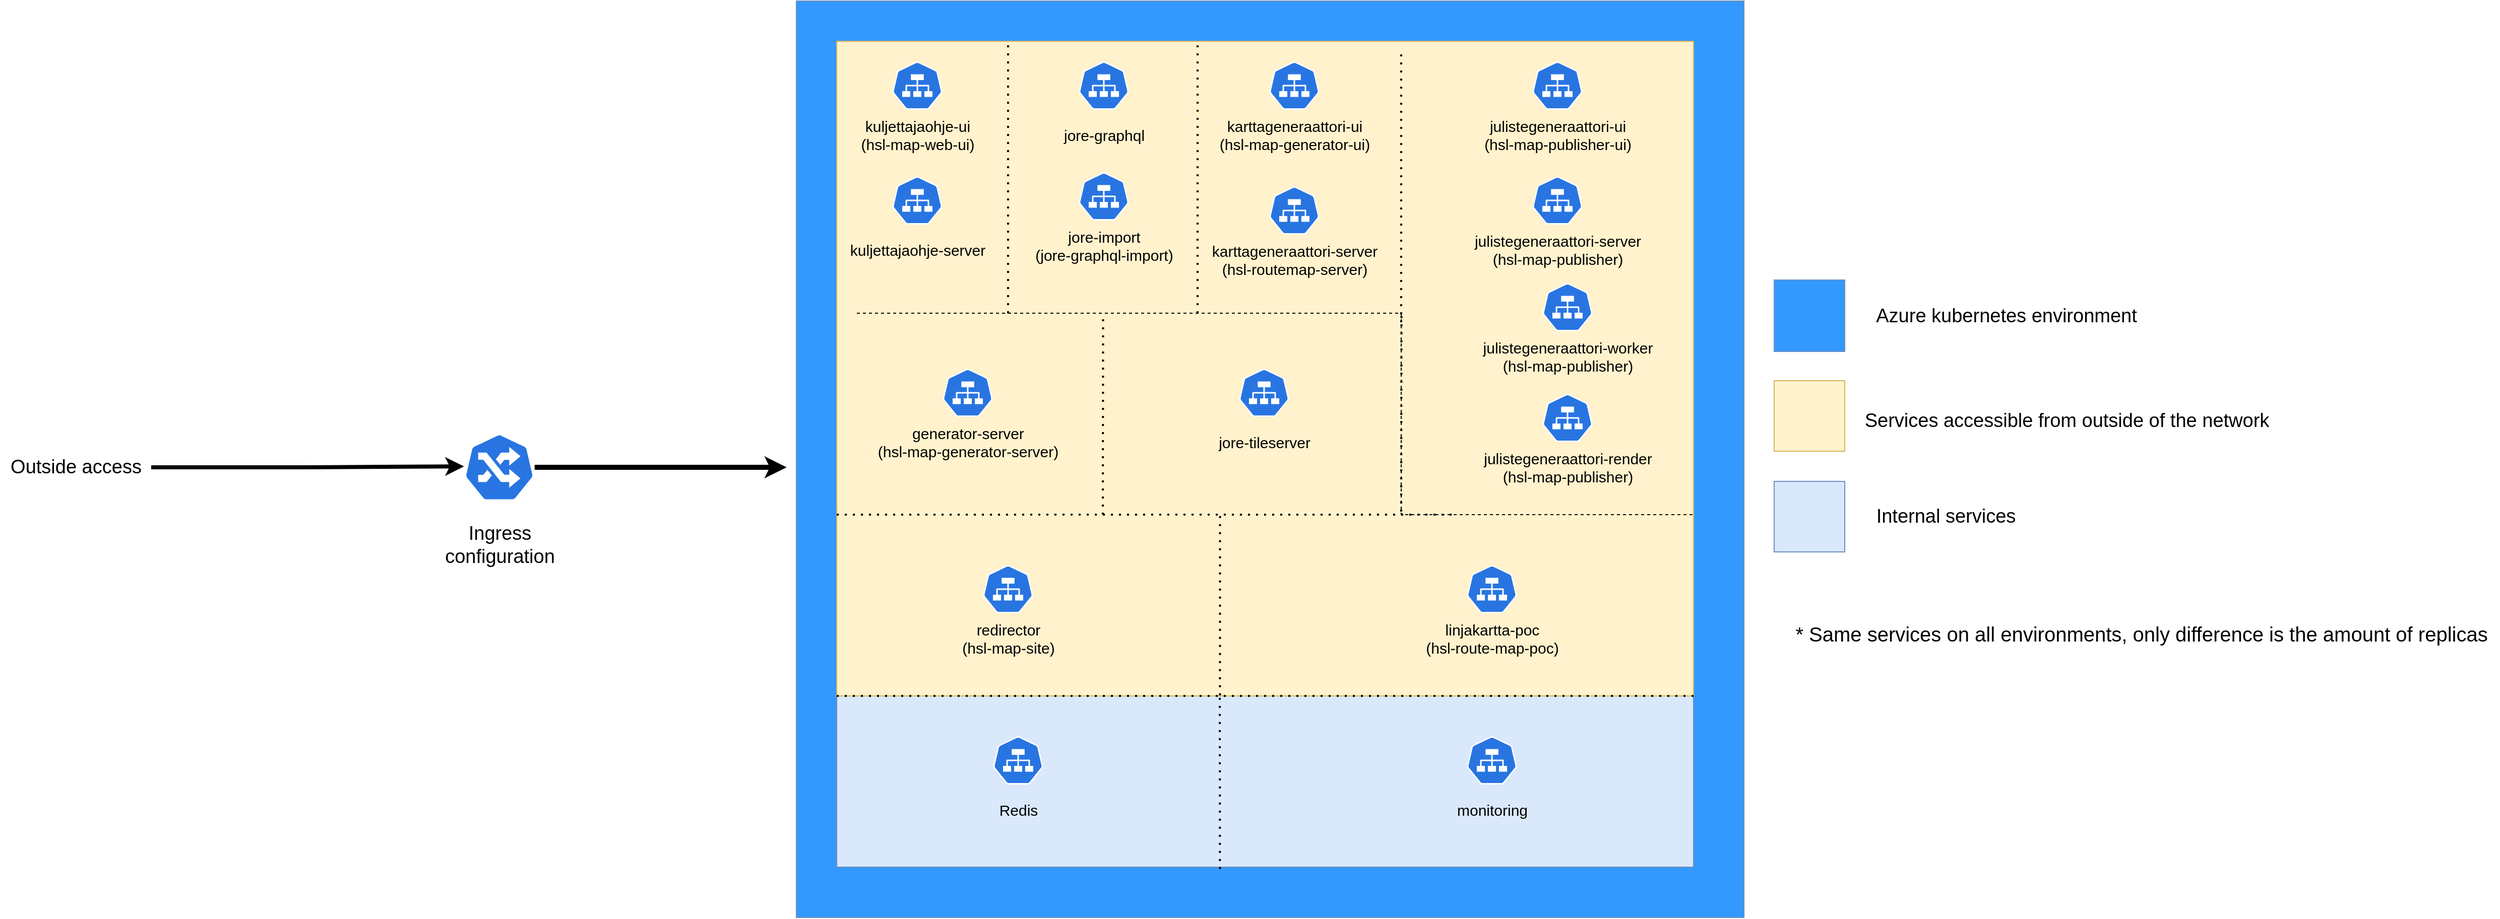 <mxfile version="21.1.7" type="device">
  <diagram id="WI9T0HZ2pTsCkuznbFz-" name="Page-1">
    <mxGraphModel dx="4360" dy="1740" grid="1" gridSize="10" guides="1" tooltips="1" connect="1" arrows="1" fold="1" page="1" pageScale="1" pageWidth="1169" pageHeight="827" math="0" shadow="0">
      <root>
        <mxCell id="0" />
        <mxCell id="1" parent="0" />
        <mxCell id="2QC_VFxN8kF7JUzKWHUz-93" value="" style="whiteSpace=wrap;html=1;perimeterSpacing=6;glass=0;rounded=0;fillColor=#3399FF;strokeColor=#6c8ebf;movable=1;resizable=1;rotatable=1;deletable=1;editable=1;locked=0;connectable=1;" vertex="1" parent="1">
          <mxGeometry x="770" y="230" width="940" height="910" as="geometry" />
        </mxCell>
        <mxCell id="2QC_VFxN8kF7JUzKWHUz-82" value="" style="whiteSpace=wrap;html=1;perimeterSpacing=6;glass=0;rounded=0;fillColor=#dae8fc;strokeColor=#6c8ebf;movable=1;resizable=1;rotatable=1;deletable=1;editable=1;locked=0;connectable=1;" vertex="1" parent="1">
          <mxGeometry x="810" y="270" width="850" height="820" as="geometry" />
        </mxCell>
        <mxCell id="2QC_VFxN8kF7JUzKWHUz-68" value="" style="whiteSpace=wrap;html=1;perimeterSpacing=6;glass=0;rounded=0;fillColor=#fff2cc;strokeColor=#d6b656;movable=1;resizable=1;rotatable=1;deletable=1;editable=1;locked=0;connectable=1;" vertex="1" parent="1">
          <mxGeometry x="810" y="270" width="850" height="650" as="geometry" />
        </mxCell>
        <mxCell id="2QC_VFxN8kF7JUzKWHUz-70" style="edgeStyle=orthogonalEdgeStyle;rounded=0;orthogonalLoop=1;jettySize=auto;html=1;strokeWidth=5;" edge="1" parent="1" source="2QC_VFxN8kF7JUzKWHUz-1">
          <mxGeometry relative="1" as="geometry">
            <mxPoint x="760.35" y="693" as="targetPoint" />
          </mxGeometry>
        </mxCell>
        <mxCell id="2QC_VFxN8kF7JUzKWHUz-1" value="" style="sketch=0;html=1;dashed=0;whitespace=wrap;fillColor=#2875E2;strokeColor=#ffffff;points=[[0.005,0.63,0],[0.1,0.2,0],[0.9,0.2,0],[0.5,0,0],[0.995,0.63,0],[0.72,0.99,0],[0.5,1,0],[0.28,0.99,0]];verticalLabelPosition=bottom;align=center;verticalAlign=top;shape=mxgraph.kubernetes.icon;prIcon=ing" vertex="1" parent="1">
          <mxGeometry x="440.35" y="658" width="70" height="70" as="geometry" />
        </mxCell>
        <mxCell id="2QC_VFxN8kF7JUzKWHUz-3" value="&lt;font style=&quot;&quot;&gt;&lt;font style=&quot;font-size: 19px;&quot;&gt;Ingress configuration&lt;/font&gt;&lt;br&gt;&lt;/font&gt;" style="text;html=1;strokeColor=none;fillColor=none;align=center;verticalAlign=middle;whiteSpace=wrap;rounded=0;" vertex="1" parent="1">
          <mxGeometry x="441.6" y="750" width="67.5" height="40" as="geometry" />
        </mxCell>
        <mxCell id="2QC_VFxN8kF7JUzKWHUz-4" value="" style="sketch=0;html=1;dashed=0;whitespace=wrap;fillColor=#2875E2;strokeColor=#ffffff;points=[[0.005,0.63,0],[0.1,0.2,0],[0.9,0.2,0],[0.5,0,0],[0.995,0.63,0],[0.72,0.99,0],[0.5,1,0],[0.28,0.99,0]];verticalLabelPosition=bottom;align=center;verticalAlign=top;shape=mxgraph.kubernetes.icon;prIcon=svc" vertex="1" parent="1">
          <mxGeometry x="1050" y="400" width="50" height="48" as="geometry" />
        </mxCell>
        <mxCell id="2QC_VFxN8kF7JUzKWHUz-5" value="" style="sketch=0;html=1;dashed=0;whitespace=wrap;fillColor=#2875E2;strokeColor=#ffffff;points=[[0.005,0.63,0],[0.1,0.2,0],[0.9,0.2,0],[0.5,0,0],[0.995,0.63,0],[0.72,0.99,0],[0.5,1,0],[0.28,0.99,0]];verticalLabelPosition=bottom;align=center;verticalAlign=top;shape=mxgraph.kubernetes.icon;prIcon=svc" vertex="1" parent="1">
          <mxGeometry x="1050" y="290" width="50" height="48" as="geometry" />
        </mxCell>
        <mxCell id="2QC_VFxN8kF7JUzKWHUz-6" value="" style="sketch=0;html=1;dashed=0;whitespace=wrap;fillColor=#2875E2;strokeColor=#ffffff;points=[[0.005,0.63,0],[0.1,0.2,0],[0.9,0.2,0],[0.5,0,0],[0.995,0.63,0],[0.72,0.99,0],[0.5,1,0],[0.28,0.99,0]];verticalLabelPosition=bottom;align=center;verticalAlign=top;shape=mxgraph.kubernetes.icon;prIcon=svc" vertex="1" parent="1">
          <mxGeometry x="915" y="595" width="50" height="48" as="geometry" />
        </mxCell>
        <mxCell id="2QC_VFxN8kF7JUzKWHUz-7" value="" style="sketch=0;html=1;dashed=0;whitespace=wrap;fillColor=#2875E2;strokeColor=#ffffff;points=[[0.005,0.63,0],[0.1,0.2,0],[0.9,0.2,0],[0.5,0,0],[0.995,0.63,0],[0.72,0.99,0],[0.5,1,0],[0.28,0.99,0]];verticalLabelPosition=bottom;align=center;verticalAlign=top;shape=mxgraph.kubernetes.icon;prIcon=svc" vertex="1" parent="1">
          <mxGeometry x="1435" y="790" width="50" height="48" as="geometry" />
        </mxCell>
        <mxCell id="2QC_VFxN8kF7JUzKWHUz-9" value="&lt;font style=&quot;font-size: 15px;&quot;&gt;jore-import&lt;br&gt;(jore-graphql-import)&lt;br&gt;&lt;/font&gt;" style="text;html=1;align=center;verticalAlign=middle;resizable=0;points=[];autosize=1;strokeColor=none;fillColor=none;" vertex="1" parent="1">
          <mxGeometry x="995" y="448" width="160" height="50" as="geometry" />
        </mxCell>
        <mxCell id="2QC_VFxN8kF7JUzKWHUz-10" value="&lt;font style=&quot;font-size: 15px;&quot;&gt;jore-graphql&lt;/font&gt;" style="text;html=1;align=center;verticalAlign=middle;resizable=0;points=[];autosize=1;strokeColor=none;fillColor=none;" vertex="1" parent="1">
          <mxGeometry x="1025" y="348" width="100" height="30" as="geometry" />
        </mxCell>
        <mxCell id="2QC_VFxN8kF7JUzKWHUz-11" value="&lt;font style=&quot;font-size: 15px;&quot;&gt;generator-server&lt;br&gt;(hsl-map-generator-server)&lt;br&gt;&lt;/font&gt;" style="text;html=1;align=center;verticalAlign=middle;resizable=0;points=[];autosize=1;strokeColor=none;fillColor=none;" vertex="1" parent="1">
          <mxGeometry x="840" y="643" width="200" height="50" as="geometry" />
        </mxCell>
        <mxCell id="2QC_VFxN8kF7JUzKWHUz-12" value="&lt;font style=&quot;font-size: 15px;&quot;&gt;linjakartta-poc&lt;br&gt;(hsl-route-map-poc)&lt;br&gt;&lt;/font&gt;" style="text;html=1;align=center;verticalAlign=middle;resizable=0;points=[];autosize=1;strokeColor=none;fillColor=none;" vertex="1" parent="1">
          <mxGeometry x="1380" y="838" width="160" height="50" as="geometry" />
        </mxCell>
        <mxCell id="2QC_VFxN8kF7JUzKWHUz-13" value="" style="sketch=0;html=1;dashed=0;whitespace=wrap;fillColor=#2875E2;strokeColor=#ffffff;points=[[0.005,0.63,0],[0.1,0.2,0],[0.9,0.2,0],[0.5,0,0],[0.995,0.63,0],[0.72,0.99,0],[0.5,1,0],[0.28,0.99,0]];verticalLabelPosition=bottom;align=center;verticalAlign=top;shape=mxgraph.kubernetes.icon;prIcon=svc" vertex="1" parent="1">
          <mxGeometry x="865" y="290" width="50" height="48" as="geometry" />
        </mxCell>
        <mxCell id="2QC_VFxN8kF7JUzKWHUz-14" value="&lt;font style=&quot;font-size: 15px;&quot;&gt;kuljettajaohje-ui&lt;br&gt;(hsl-map-web-ui)&lt;br&gt;&lt;/font&gt;" style="text;html=1;align=center;verticalAlign=middle;resizable=0;points=[];autosize=1;strokeColor=none;fillColor=none;" vertex="1" parent="1">
          <mxGeometry x="820" y="338" width="140" height="50" as="geometry" />
        </mxCell>
        <mxCell id="2QC_VFxN8kF7JUzKWHUz-15" value="" style="sketch=0;html=1;dashed=0;whitespace=wrap;fillColor=#2875E2;strokeColor=#ffffff;points=[[0.005,0.63,0],[0.1,0.2,0],[0.9,0.2,0],[0.5,0,0],[0.995,0.63,0],[0.72,0.99,0],[0.5,1,0],[0.28,0.99,0]];verticalLabelPosition=bottom;align=center;verticalAlign=top;shape=mxgraph.kubernetes.icon;prIcon=svc" vertex="1" parent="1">
          <mxGeometry x="865" y="404" width="50" height="48" as="geometry" />
        </mxCell>
        <mxCell id="2QC_VFxN8kF7JUzKWHUz-16" value="&lt;font style=&quot;font-size: 15px;&quot;&gt;kuljettajaohje-server&lt;br&gt;&lt;/font&gt;" style="text;html=1;align=center;verticalAlign=middle;resizable=0;points=[];autosize=1;strokeColor=none;fillColor=none;" vertex="1" parent="1">
          <mxGeometry x="810" y="462" width="160" height="30" as="geometry" />
        </mxCell>
        <mxCell id="2QC_VFxN8kF7JUzKWHUz-17" value="" style="sketch=0;html=1;dashed=0;whitespace=wrap;fillColor=#2875E2;strokeColor=#ffffff;points=[[0.005,0.63,0],[0.1,0.2,0],[0.9,0.2,0],[0.5,0,0],[0.995,0.63,0],[0.72,0.99,0],[0.5,1,0],[0.28,0.99,0]];verticalLabelPosition=bottom;align=center;verticalAlign=top;shape=mxgraph.kubernetes.icon;prIcon=svc" vertex="1" parent="1">
          <mxGeometry x="1239" y="290" width="50" height="48" as="geometry" />
        </mxCell>
        <mxCell id="2QC_VFxN8kF7JUzKWHUz-18" value="&lt;font style=&quot;font-size: 15px;&quot;&gt;karttageneraattori-ui&lt;br&gt;(hsl-map-generator-ui)&lt;br&gt;&lt;/font&gt;" style="text;html=1;align=center;verticalAlign=middle;resizable=0;points=[];autosize=1;strokeColor=none;fillColor=none;" vertex="1" parent="1">
          <mxGeometry x="1179" y="338" width="170" height="50" as="geometry" />
        </mxCell>
        <mxCell id="2QC_VFxN8kF7JUzKWHUz-21" value="" style="sketch=0;html=1;dashed=0;whitespace=wrap;fillColor=#2875E2;strokeColor=#ffffff;points=[[0.005,0.63,0],[0.1,0.2,0],[0.9,0.2,0],[0.5,0,0],[0.995,0.63,0],[0.72,0.99,0],[0.5,1,0],[0.28,0.99,0]];verticalLabelPosition=bottom;align=center;verticalAlign=top;shape=mxgraph.kubernetes.icon;prIcon=svc" vertex="1" parent="1">
          <mxGeometry x="1239" y="414" width="50" height="48" as="geometry" />
        </mxCell>
        <mxCell id="2QC_VFxN8kF7JUzKWHUz-22" value="&lt;font style=&quot;font-size: 15px;&quot;&gt;karttageneraattori-server&lt;br&gt;(hsl-routemap-server)&lt;br&gt;&lt;/font&gt;" style="text;html=1;align=center;verticalAlign=middle;resizable=0;points=[];autosize=1;strokeColor=none;fillColor=none;" vertex="1" parent="1">
          <mxGeometry x="1169" y="462" width="190" height="50" as="geometry" />
        </mxCell>
        <mxCell id="2QC_VFxN8kF7JUzKWHUz-23" value="" style="sketch=0;html=1;dashed=0;whitespace=wrap;fillColor=#2875E2;strokeColor=#ffffff;points=[[0.005,0.63,0],[0.1,0.2,0],[0.9,0.2,0],[0.5,0,0],[0.995,0.63,0],[0.72,0.99,0],[0.5,1,0],[0.28,0.99,0]];verticalLabelPosition=bottom;align=center;verticalAlign=top;shape=mxgraph.kubernetes.icon;prIcon=svc" vertex="1" parent="1">
          <mxGeometry x="1500" y="290" width="50" height="48" as="geometry" />
        </mxCell>
        <mxCell id="2QC_VFxN8kF7JUzKWHUz-24" value="&lt;font style=&quot;font-size: 15px;&quot;&gt;julistegeneraattori-ui&lt;br&gt;(hsl-map-publisher-ui)&lt;br&gt;&lt;/font&gt;" style="text;html=1;align=center;verticalAlign=middle;resizable=0;points=[];autosize=1;strokeColor=none;fillColor=none;" vertex="1" parent="1">
          <mxGeometry x="1440" y="338" width="170" height="50" as="geometry" />
        </mxCell>
        <mxCell id="2QC_VFxN8kF7JUzKWHUz-27" value="" style="sketch=0;html=1;dashed=0;whitespace=wrap;fillColor=#2875E2;strokeColor=#ffffff;points=[[0.005,0.63,0],[0.1,0.2,0],[0.9,0.2,0],[0.5,0,0],[0.995,0.63,0],[0.72,0.99,0],[0.5,1,0],[0.28,0.99,0]];verticalLabelPosition=bottom;align=center;verticalAlign=top;shape=mxgraph.kubernetes.icon;prIcon=svc" vertex="1" parent="1">
          <mxGeometry x="1500" y="404" width="50" height="48" as="geometry" />
        </mxCell>
        <mxCell id="2QC_VFxN8kF7JUzKWHUz-28" value="&lt;font style=&quot;font-size: 15px;&quot;&gt;julistegeneraattori-server&lt;br&gt;(hsl-map-publisher)&lt;br&gt;&lt;/font&gt;" style="text;html=1;align=center;verticalAlign=middle;resizable=0;points=[];autosize=1;strokeColor=none;fillColor=none;" vertex="1" parent="1">
          <mxGeometry x="1430" y="452" width="190" height="50" as="geometry" />
        </mxCell>
        <mxCell id="2QC_VFxN8kF7JUzKWHUz-29" value="" style="sketch=0;html=1;dashed=0;whitespace=wrap;fillColor=#2875E2;strokeColor=#ffffff;points=[[0.005,0.63,0],[0.1,0.2,0],[0.9,0.2,0],[0.5,0,0],[0.995,0.63,0],[0.72,0.99,0],[0.5,1,0],[0.28,0.99,0]];verticalLabelPosition=bottom;align=center;verticalAlign=top;shape=mxgraph.kubernetes.icon;prIcon=svc" vertex="1" parent="1">
          <mxGeometry x="1510" y="510" width="50" height="48" as="geometry" />
        </mxCell>
        <mxCell id="2QC_VFxN8kF7JUzKWHUz-30" value="&lt;font style=&quot;font-size: 15px;&quot;&gt;julistegeneraattori-worker&lt;br&gt;(hsl-map-publisher)&lt;br&gt;&lt;/font&gt;" style="text;html=1;align=center;verticalAlign=middle;resizable=0;points=[];autosize=1;strokeColor=none;fillColor=none;" vertex="1" parent="1">
          <mxGeometry x="1440" y="558" width="190" height="50" as="geometry" />
        </mxCell>
        <mxCell id="2QC_VFxN8kF7JUzKWHUz-31" value="" style="sketch=0;html=1;dashed=0;whitespace=wrap;fillColor=#2875E2;strokeColor=#ffffff;points=[[0.005,0.63,0],[0.1,0.2,0],[0.9,0.2,0],[0.5,0,0],[0.995,0.63,0],[0.72,0.99,0],[0.5,1,0],[0.28,0.99,0]];verticalLabelPosition=bottom;align=center;verticalAlign=top;shape=mxgraph.kubernetes.icon;prIcon=svc" vertex="1" parent="1">
          <mxGeometry x="1510" y="620" width="50" height="48" as="geometry" />
        </mxCell>
        <mxCell id="2QC_VFxN8kF7JUzKWHUz-32" value="&lt;font style=&quot;font-size: 15px;&quot;&gt;julistegeneraattori-render&lt;br&gt;(hsl-map-publisher)&lt;br&gt;&lt;/font&gt;" style="text;html=1;align=center;verticalAlign=middle;resizable=0;points=[];autosize=1;strokeColor=none;fillColor=none;" vertex="1" parent="1">
          <mxGeometry x="1440" y="668" width="190" height="50" as="geometry" />
        </mxCell>
        <mxCell id="2QC_VFxN8kF7JUzKWHUz-34" value="" style="sketch=0;html=1;dashed=0;whitespace=wrap;fillColor=#2875E2;strokeColor=#ffffff;points=[[0.005,0.63,0],[0.1,0.2,0],[0.9,0.2,0],[0.5,0,0],[0.995,0.63,0],[0.72,0.99,0],[0.5,1,0],[0.28,0.99,0]];verticalLabelPosition=bottom;align=center;verticalAlign=top;shape=mxgraph.kubernetes.icon;prIcon=svc" vertex="1" parent="1">
          <mxGeometry x="1209" y="595" width="50" height="48" as="geometry" />
        </mxCell>
        <mxCell id="2QC_VFxN8kF7JUzKWHUz-35" value="&lt;font style=&quot;font-size: 15px;&quot;&gt;jore-tileserver&lt;br&gt;&lt;/font&gt;" style="text;html=1;align=center;verticalAlign=middle;resizable=0;points=[];autosize=1;strokeColor=none;fillColor=none;" vertex="1" parent="1">
          <mxGeometry x="1179" y="653" width="110" height="30" as="geometry" />
        </mxCell>
        <mxCell id="2QC_VFxN8kF7JUzKWHUz-69" style="edgeStyle=orthogonalEdgeStyle;rounded=0;orthogonalLoop=1;jettySize=auto;html=1;entryX=0.005;entryY=0.63;entryDx=0;entryDy=0;entryPerimeter=0;strokeWidth=4;" edge="1" parent="1" source="2QC_VFxN8kF7JUzKWHUz-38">
          <mxGeometry relative="1" as="geometry">
            <mxPoint x="440.35" y="692.1" as="targetPoint" />
          </mxGeometry>
        </mxCell>
        <mxCell id="2QC_VFxN8kF7JUzKWHUz-38" value="&lt;font style=&quot;font-size: 19px;&quot;&gt;Outside access&lt;/font&gt;" style="text;html=1;align=center;verticalAlign=middle;resizable=0;points=[];autosize=1;strokeColor=none;fillColor=none;strokeWidth=3;" vertex="1" parent="1">
          <mxGeometry x="-20" y="673" width="150" height="40" as="geometry" />
        </mxCell>
        <mxCell id="2QC_VFxN8kF7JUzKWHUz-64" value="" style="sketch=0;html=1;dashed=0;whitespace=wrap;fillColor=#2875E2;strokeColor=#ffffff;points=[[0.005,0.63,0],[0.1,0.2,0],[0.9,0.2,0],[0.5,0,0],[0.995,0.63,0],[0.72,0.99,0],[0.5,1,0],[0.28,0.99,0]];verticalLabelPosition=bottom;align=center;verticalAlign=top;shape=mxgraph.kubernetes.icon;prIcon=svc" vertex="1" parent="1">
          <mxGeometry x="955" y="790" width="50" height="48" as="geometry" />
        </mxCell>
        <mxCell id="2QC_VFxN8kF7JUzKWHUz-65" value="&lt;font style=&quot;font-size: 15px;&quot;&gt;redirector&lt;br&gt;(hsl-map-site)&lt;br&gt;&lt;/font&gt;" style="text;html=1;align=center;verticalAlign=middle;resizable=0;points=[];autosize=1;strokeColor=none;fillColor=none;" vertex="1" parent="1">
          <mxGeometry x="920" y="838" width="120" height="50" as="geometry" />
        </mxCell>
        <mxCell id="2QC_VFxN8kF7JUzKWHUz-72" value="" style="endArrow=none;dashed=1;html=1;rounded=0;" edge="1" parent="1">
          <mxGeometry width="50" height="50" relative="1" as="geometry">
            <mxPoint x="830" y="540" as="sourcePoint" />
            <mxPoint x="1660" y="740" as="targetPoint" />
            <Array as="points">
              <mxPoint x="940" y="540" />
              <mxPoint x="1370" y="540" />
              <mxPoint x="1370" y="640" />
              <mxPoint x="1370" y="740" />
            </Array>
          </mxGeometry>
        </mxCell>
        <mxCell id="2QC_VFxN8kF7JUzKWHUz-73" value="" style="endArrow=none;dashed=1;html=1;dashPattern=1 3;strokeWidth=2;rounded=0;" edge="1" parent="1">
          <mxGeometry width="50" height="50" relative="1" as="geometry">
            <mxPoint x="980" y="540" as="sourcePoint" />
            <mxPoint x="980" y="270" as="targetPoint" />
          </mxGeometry>
        </mxCell>
        <mxCell id="2QC_VFxN8kF7JUzKWHUz-74" value="" style="endArrow=none;dashed=1;html=1;dashPattern=1 3;strokeWidth=2;rounded=0;" edge="1" parent="1">
          <mxGeometry width="50" height="50" relative="1" as="geometry">
            <mxPoint x="1168" y="540" as="sourcePoint" />
            <mxPoint x="1168" y="270" as="targetPoint" />
          </mxGeometry>
        </mxCell>
        <mxCell id="2QC_VFxN8kF7JUzKWHUz-75" value="" style="endArrow=none;dashed=1;html=1;dashPattern=1 3;strokeWidth=2;rounded=0;" edge="1" parent="1">
          <mxGeometry width="50" height="50" relative="1" as="geometry">
            <mxPoint x="1370" y="549" as="sourcePoint" />
            <mxPoint x="1370" y="279" as="targetPoint" />
          </mxGeometry>
        </mxCell>
        <mxCell id="2QC_VFxN8kF7JUzKWHUz-76" value="" style="endArrow=none;dashed=1;html=1;dashPattern=1 3;strokeWidth=2;rounded=0;" edge="1" parent="1">
          <mxGeometry width="50" height="50" relative="1" as="geometry">
            <mxPoint x="1074" y="740" as="sourcePoint" />
            <mxPoint x="1074.29" y="546" as="targetPoint" />
          </mxGeometry>
        </mxCell>
        <mxCell id="2QC_VFxN8kF7JUzKWHUz-78" value="" style="endArrow=none;dashed=1;html=1;dashPattern=1 3;strokeWidth=2;rounded=0;" edge="1" parent="1">
          <mxGeometry width="50" height="50" relative="1" as="geometry">
            <mxPoint x="1370" y="737" as="sourcePoint" />
            <mxPoint x="1370.29" y="543" as="targetPoint" />
          </mxGeometry>
        </mxCell>
        <mxCell id="2QC_VFxN8kF7JUzKWHUz-79" value="" style="endArrow=none;dashed=1;html=1;dashPattern=1 3;strokeWidth=2;rounded=0;" edge="1" parent="1">
          <mxGeometry width="50" height="50" relative="1" as="geometry">
            <mxPoint x="810" y="740" as="sourcePoint" />
            <mxPoint x="1420" y="740" as="targetPoint" />
          </mxGeometry>
        </mxCell>
        <mxCell id="2QC_VFxN8kF7JUzKWHUz-80" value="" style="endArrow=none;dashed=1;html=1;dashPattern=1 3;strokeWidth=2;rounded=0;exitX=0.448;exitY=0.99;exitDx=0;exitDy=0;exitPerimeter=0;" edge="1" parent="1" source="2QC_VFxN8kF7JUzKWHUz-68">
          <mxGeometry width="50" height="50" relative="1" as="geometry">
            <mxPoint x="1190" y="910" as="sourcePoint" />
            <mxPoint x="1190.29" y="737" as="targetPoint" />
          </mxGeometry>
        </mxCell>
        <mxCell id="2QC_VFxN8kF7JUzKWHUz-83" value="" style="whiteSpace=wrap;html=1;perimeterSpacing=6;glass=0;rounded=0;fillColor=#fff2cc;strokeColor=#d6b656;movable=1;resizable=1;rotatable=1;deletable=1;editable=1;locked=0;connectable=1;" vertex="1" parent="1">
          <mxGeometry x="1740" y="607" width="70" height="70" as="geometry" />
        </mxCell>
        <mxCell id="2QC_VFxN8kF7JUzKWHUz-84" value="" style="whiteSpace=wrap;html=1;perimeterSpacing=6;glass=0;rounded=0;fillColor=#dae8fc;strokeColor=#6c8ebf;movable=1;resizable=1;rotatable=1;deletable=1;editable=1;locked=0;connectable=1;" vertex="1" parent="1">
          <mxGeometry x="1740" y="707" width="70" height="70" as="geometry" />
        </mxCell>
        <mxCell id="2QC_VFxN8kF7JUzKWHUz-85" value="&lt;font style=&quot;font-size: 19px;&quot;&gt;Services accessible from outside of the network&lt;/font&gt;" style="text;html=1;align=center;verticalAlign=middle;resizable=0;points=[];autosize=1;strokeColor=none;fillColor=none;" vertex="1" parent="1">
          <mxGeometry x="1820" y="627" width="420" height="40" as="geometry" />
        </mxCell>
        <mxCell id="2QC_VFxN8kF7JUzKWHUz-86" value="&lt;font style=&quot;font-size: 19px;&quot;&gt;Internal services&lt;/font&gt;" style="text;html=1;align=center;verticalAlign=middle;resizable=0;points=[];autosize=1;strokeColor=none;fillColor=none;" vertex="1" parent="1">
          <mxGeometry x="1830" y="722" width="160" height="40" as="geometry" />
        </mxCell>
        <mxCell id="2QC_VFxN8kF7JUzKWHUz-87" value="" style="sketch=0;html=1;dashed=0;whitespace=wrap;fillColor=#2875E2;strokeColor=#ffffff;points=[[0.005,0.63,0],[0.1,0.2,0],[0.9,0.2,0],[0.5,0,0],[0.995,0.63,0],[0.72,0.99,0],[0.5,1,0],[0.28,0.99,0]];verticalLabelPosition=bottom;align=center;verticalAlign=top;shape=mxgraph.kubernetes.icon;prIcon=svc" vertex="1" parent="1">
          <mxGeometry x="965" y="960" width="50" height="48" as="geometry" />
        </mxCell>
        <mxCell id="2QC_VFxN8kF7JUzKWHUz-88" value="&lt;font style=&quot;font-size: 15px;&quot;&gt;Redis&lt;br&gt;&lt;/font&gt;" style="text;html=1;align=center;verticalAlign=middle;resizable=0;points=[];autosize=1;strokeColor=none;fillColor=none;" vertex="1" parent="1">
          <mxGeometry x="960" y="1018" width="60" height="30" as="geometry" />
        </mxCell>
        <mxCell id="2QC_VFxN8kF7JUzKWHUz-89" value="" style="sketch=0;html=1;dashed=0;whitespace=wrap;fillColor=#2875E2;strokeColor=#ffffff;points=[[0.005,0.63,0],[0.1,0.2,0],[0.9,0.2,0],[0.5,0,0],[0.995,0.63,0],[0.72,0.99,0],[0.5,1,0],[0.28,0.99,0]];verticalLabelPosition=bottom;align=center;verticalAlign=top;shape=mxgraph.kubernetes.icon;prIcon=svc" vertex="1" parent="1">
          <mxGeometry x="1435" y="960" width="50" height="48" as="geometry" />
        </mxCell>
        <mxCell id="2QC_VFxN8kF7JUzKWHUz-90" value="&lt;font style=&quot;font-size: 15px;&quot;&gt;monitoring&lt;br&gt;&lt;/font&gt;" style="text;html=1;align=center;verticalAlign=middle;resizable=0;points=[];autosize=1;strokeColor=none;fillColor=none;" vertex="1" parent="1">
          <mxGeometry x="1415" y="1018" width="90" height="30" as="geometry" />
        </mxCell>
        <mxCell id="2QC_VFxN8kF7JUzKWHUz-91" value="" style="endArrow=none;dashed=1;html=1;dashPattern=1 3;strokeWidth=2;rounded=0;exitX=0.448;exitY=0.995;exitDx=0;exitDy=0;exitPerimeter=0;" edge="1" parent="1" source="2QC_VFxN8kF7JUzKWHUz-82">
          <mxGeometry width="50" height="50" relative="1" as="geometry">
            <mxPoint x="1190" y="1080" as="sourcePoint" />
            <mxPoint x="1190" y="920" as="targetPoint" />
          </mxGeometry>
        </mxCell>
        <mxCell id="2QC_VFxN8kF7JUzKWHUz-92" value="" style="endArrow=none;dashed=1;html=1;dashPattern=1 3;strokeWidth=2;rounded=0;" edge="1" parent="1">
          <mxGeometry width="50" height="50" relative="1" as="geometry">
            <mxPoint x="810" y="920" as="sourcePoint" />
            <mxPoint x="1660" y="920" as="targetPoint" />
          </mxGeometry>
        </mxCell>
        <mxCell id="2QC_VFxN8kF7JUzKWHUz-94" value="" style="whiteSpace=wrap;html=1;perimeterSpacing=6;glass=0;rounded=0;fillColor=#3399FF;strokeColor=#6c8ebf;movable=1;resizable=1;rotatable=1;deletable=1;editable=1;locked=0;connectable=1;" vertex="1" parent="1">
          <mxGeometry x="1740" y="507" width="70" height="71" as="geometry" />
        </mxCell>
        <mxCell id="2QC_VFxN8kF7JUzKWHUz-95" value="&lt;font style=&quot;font-size: 19px;&quot;&gt;Azure kubernetes environment&lt;/font&gt;" style="text;html=1;align=center;verticalAlign=middle;resizable=0;points=[];autosize=1;strokeColor=none;fillColor=none;" vertex="1" parent="1">
          <mxGeometry x="1830" y="522.5" width="280" height="40" as="geometry" />
        </mxCell>
        <mxCell id="2QC_VFxN8kF7JUzKWHUz-96" value="&lt;font style=&quot;font-size: 20px;&quot;&gt;* Same services on all environments, only difference is the amount of replicas&lt;/font&gt;" style="text;html=1;align=center;verticalAlign=middle;resizable=0;points=[];autosize=1;strokeColor=none;fillColor=none;" vertex="1" parent="1">
          <mxGeometry x="1749" y="838" width="710" height="40" as="geometry" />
        </mxCell>
      </root>
    </mxGraphModel>
  </diagram>
</mxfile>
